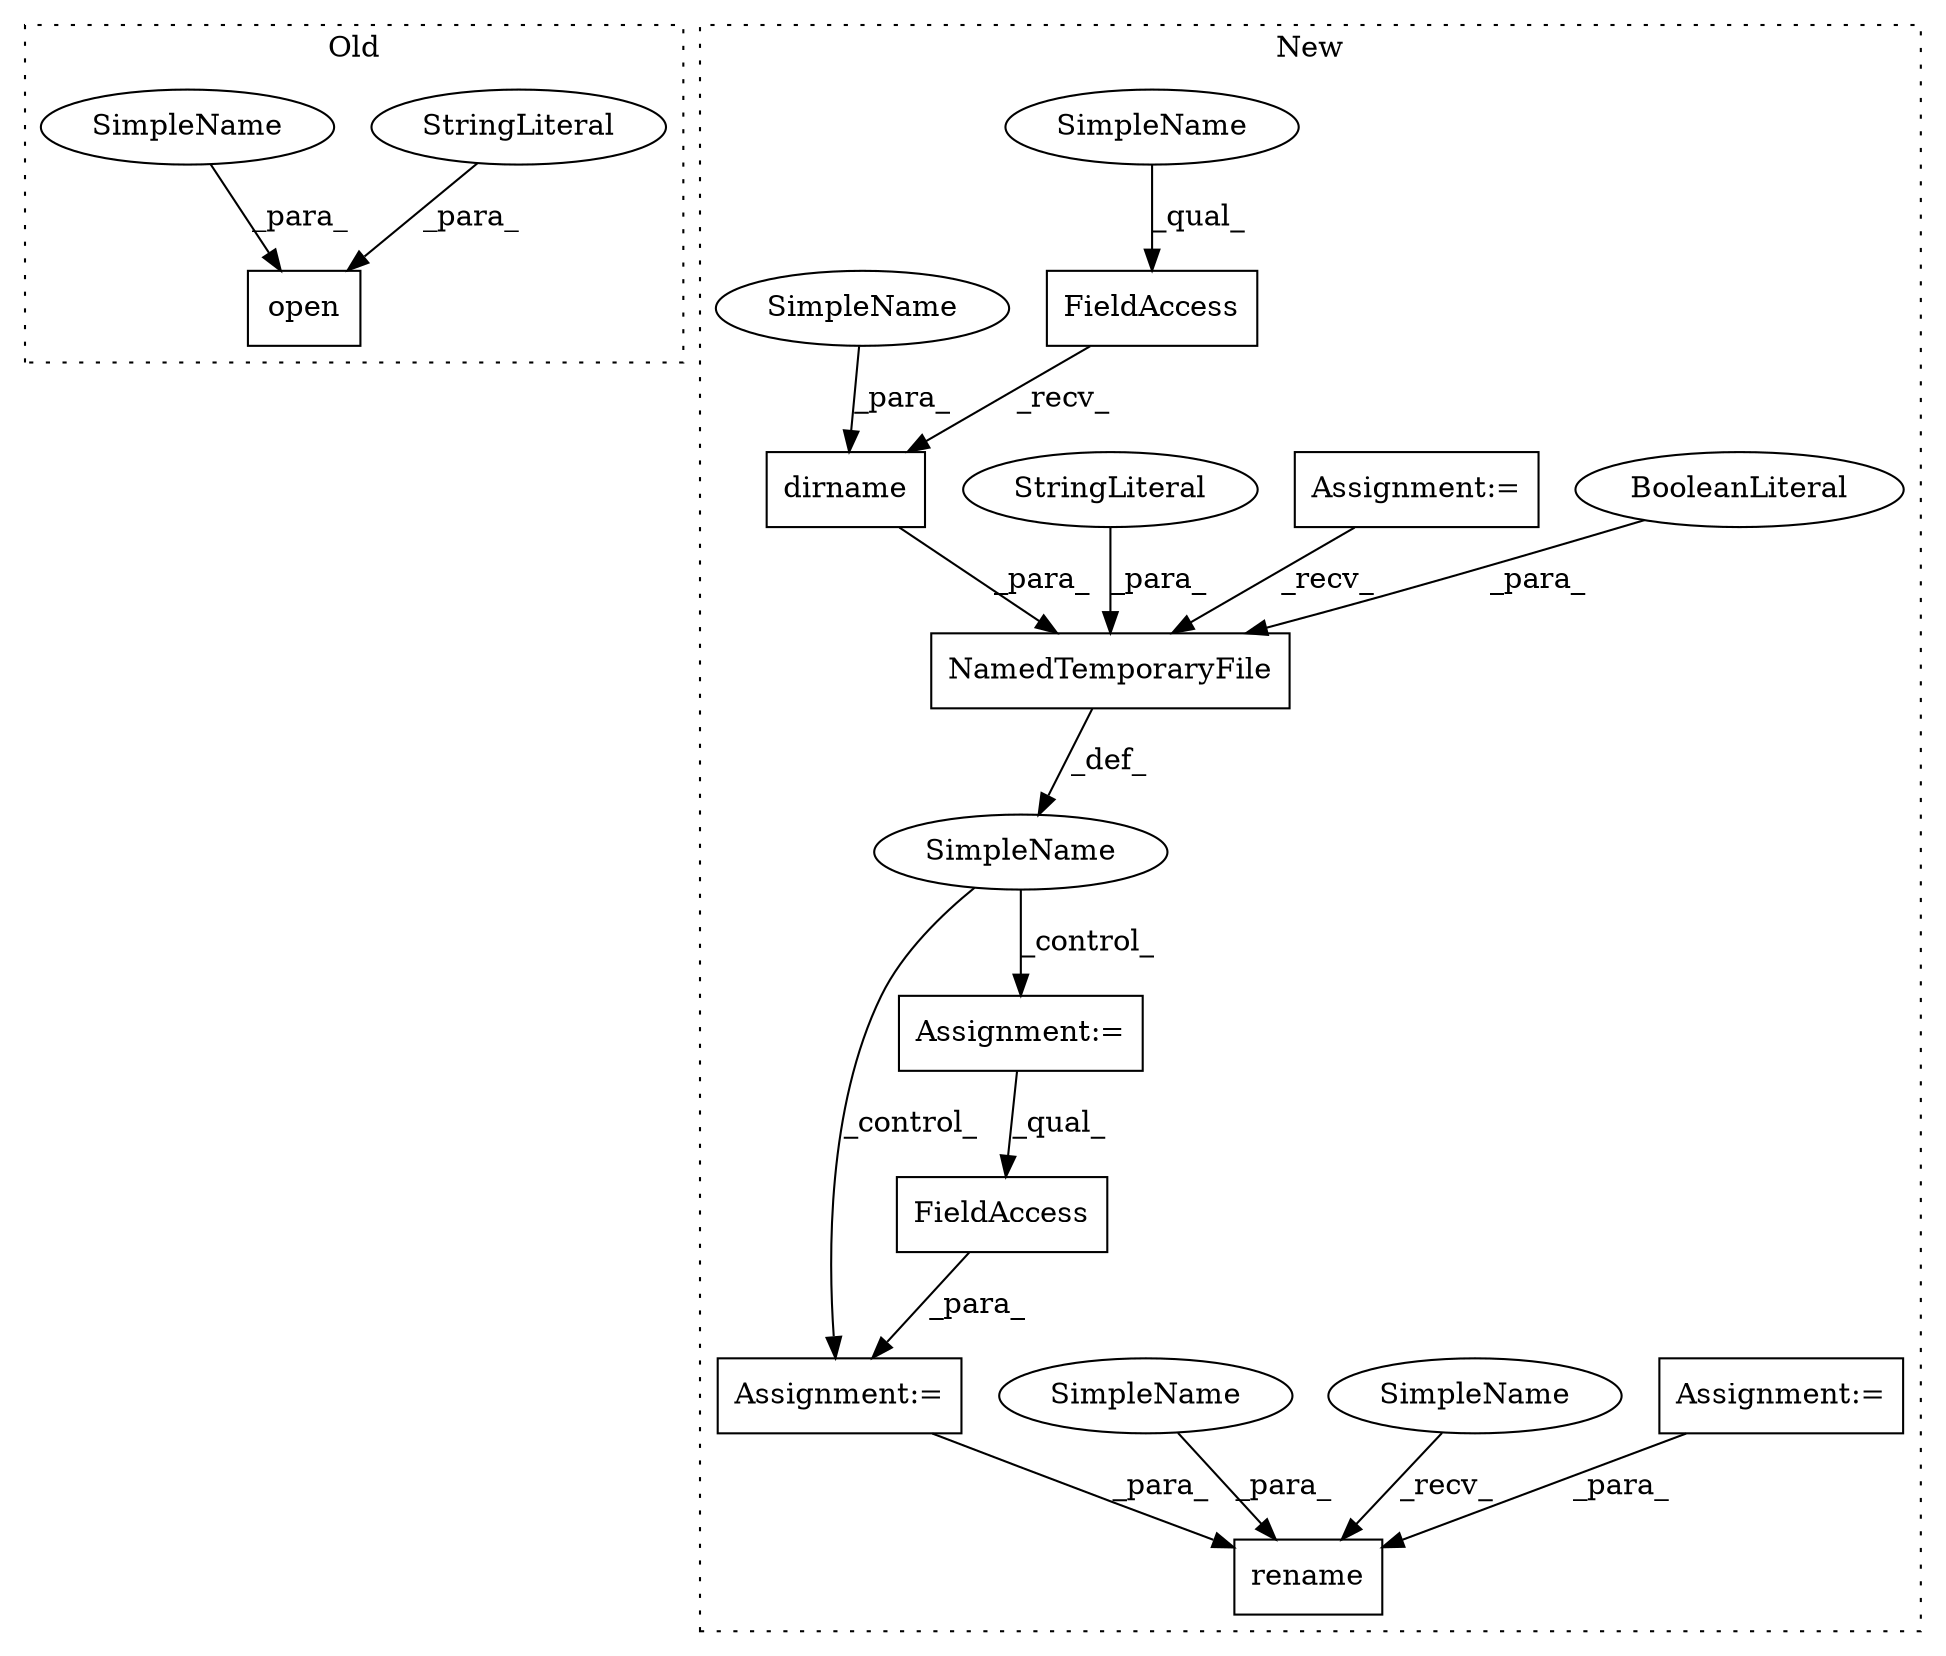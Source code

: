 digraph G {
subgraph cluster0 {
1 [label="open" a="32" s="7507,7525" l="5,1" shape="box"];
9 [label="StringLiteral" a="45" s="7521" l="4" shape="ellipse"];
15 [label="SimpleName" a="42" s="7512" l="8" shape="ellipse"];
label = "Old";
style="dotted";
}
subgraph cluster1 {
2 [label="rename" a="32" s="8698,8722" l="7,1" shape="box"];
3 [label="dirname" a="32" s="8549,8565" l="8,1" shape="box"];
4 [label="NamedTemporaryFile" a="32" s="8517,8572" l="19,1" shape="box"];
5 [label="FieldAccess" a="22" s="8541" l="7" shape="box"];
6 [label="BooleanLiteral" a="9" s="8567" l="5" shape="ellipse"];
7 [label="Assignment:=" a="7" s="8249" l="8" shape="box"];
8 [label="Assignment:=" a="7" s="8228" l="8" shape="box"];
10 [label="Assignment:=" a="7" s="8675" l="1" shape="box"];
11 [label="FieldAccess" a="22" s="8676" l="7" shape="box"];
12 [label="StringLiteral" a="45" s="8536" l="4" shape="ellipse"];
13 [label="SimpleName" a="42" s="" l="" shape="ellipse"];
14 [label="Assignment:=" a="7" s="8614" l="2" shape="box"];
16 [label="SimpleName" a="42" s="8695" l="2" shape="ellipse"];
17 [label="SimpleName" a="42" s="8541" l="2" shape="ellipse"];
18 [label="SimpleName" a="42" s="8714" l="8" shape="ellipse"];
19 [label="SimpleName" a="42" s="8557" l="8" shape="ellipse"];
label = "New";
style="dotted";
}
3 -> 4 [label="_para_"];
4 -> 13 [label="_def_"];
5 -> 3 [label="_recv_"];
6 -> 4 [label="_para_"];
7 -> 4 [label="_recv_"];
8 -> 2 [label="_para_"];
9 -> 1 [label="_para_"];
10 -> 2 [label="_para_"];
11 -> 10 [label="_para_"];
12 -> 4 [label="_para_"];
13 -> 10 [label="_control_"];
13 -> 14 [label="_control_"];
14 -> 11 [label="_qual_"];
15 -> 1 [label="_para_"];
16 -> 2 [label="_recv_"];
17 -> 5 [label="_qual_"];
18 -> 2 [label="_para_"];
19 -> 3 [label="_para_"];
}